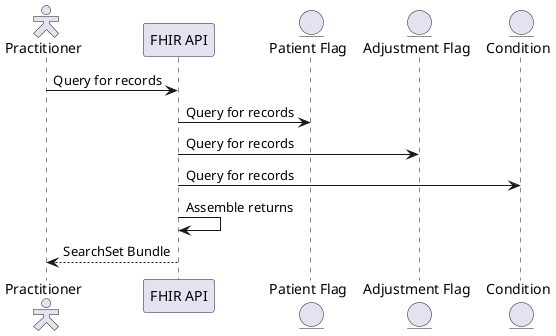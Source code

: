 @startuml

skinparam actorStyle hollow

actor        "Practitioner"     as pra
participant  "FHIR API"         as api
entity       "Patient Flag"     as pfg
entity       "Adjustment Flag"  as adj
entity       "Condition"        as cod

  pra ->  api : Query for records

      api -> pfg : Query for records
      api -> adj : Query for records
      api -> cod : Query for records

  api ->  api : Assemble returns
  pra <-- api : SearchSet Bundle


@enduml